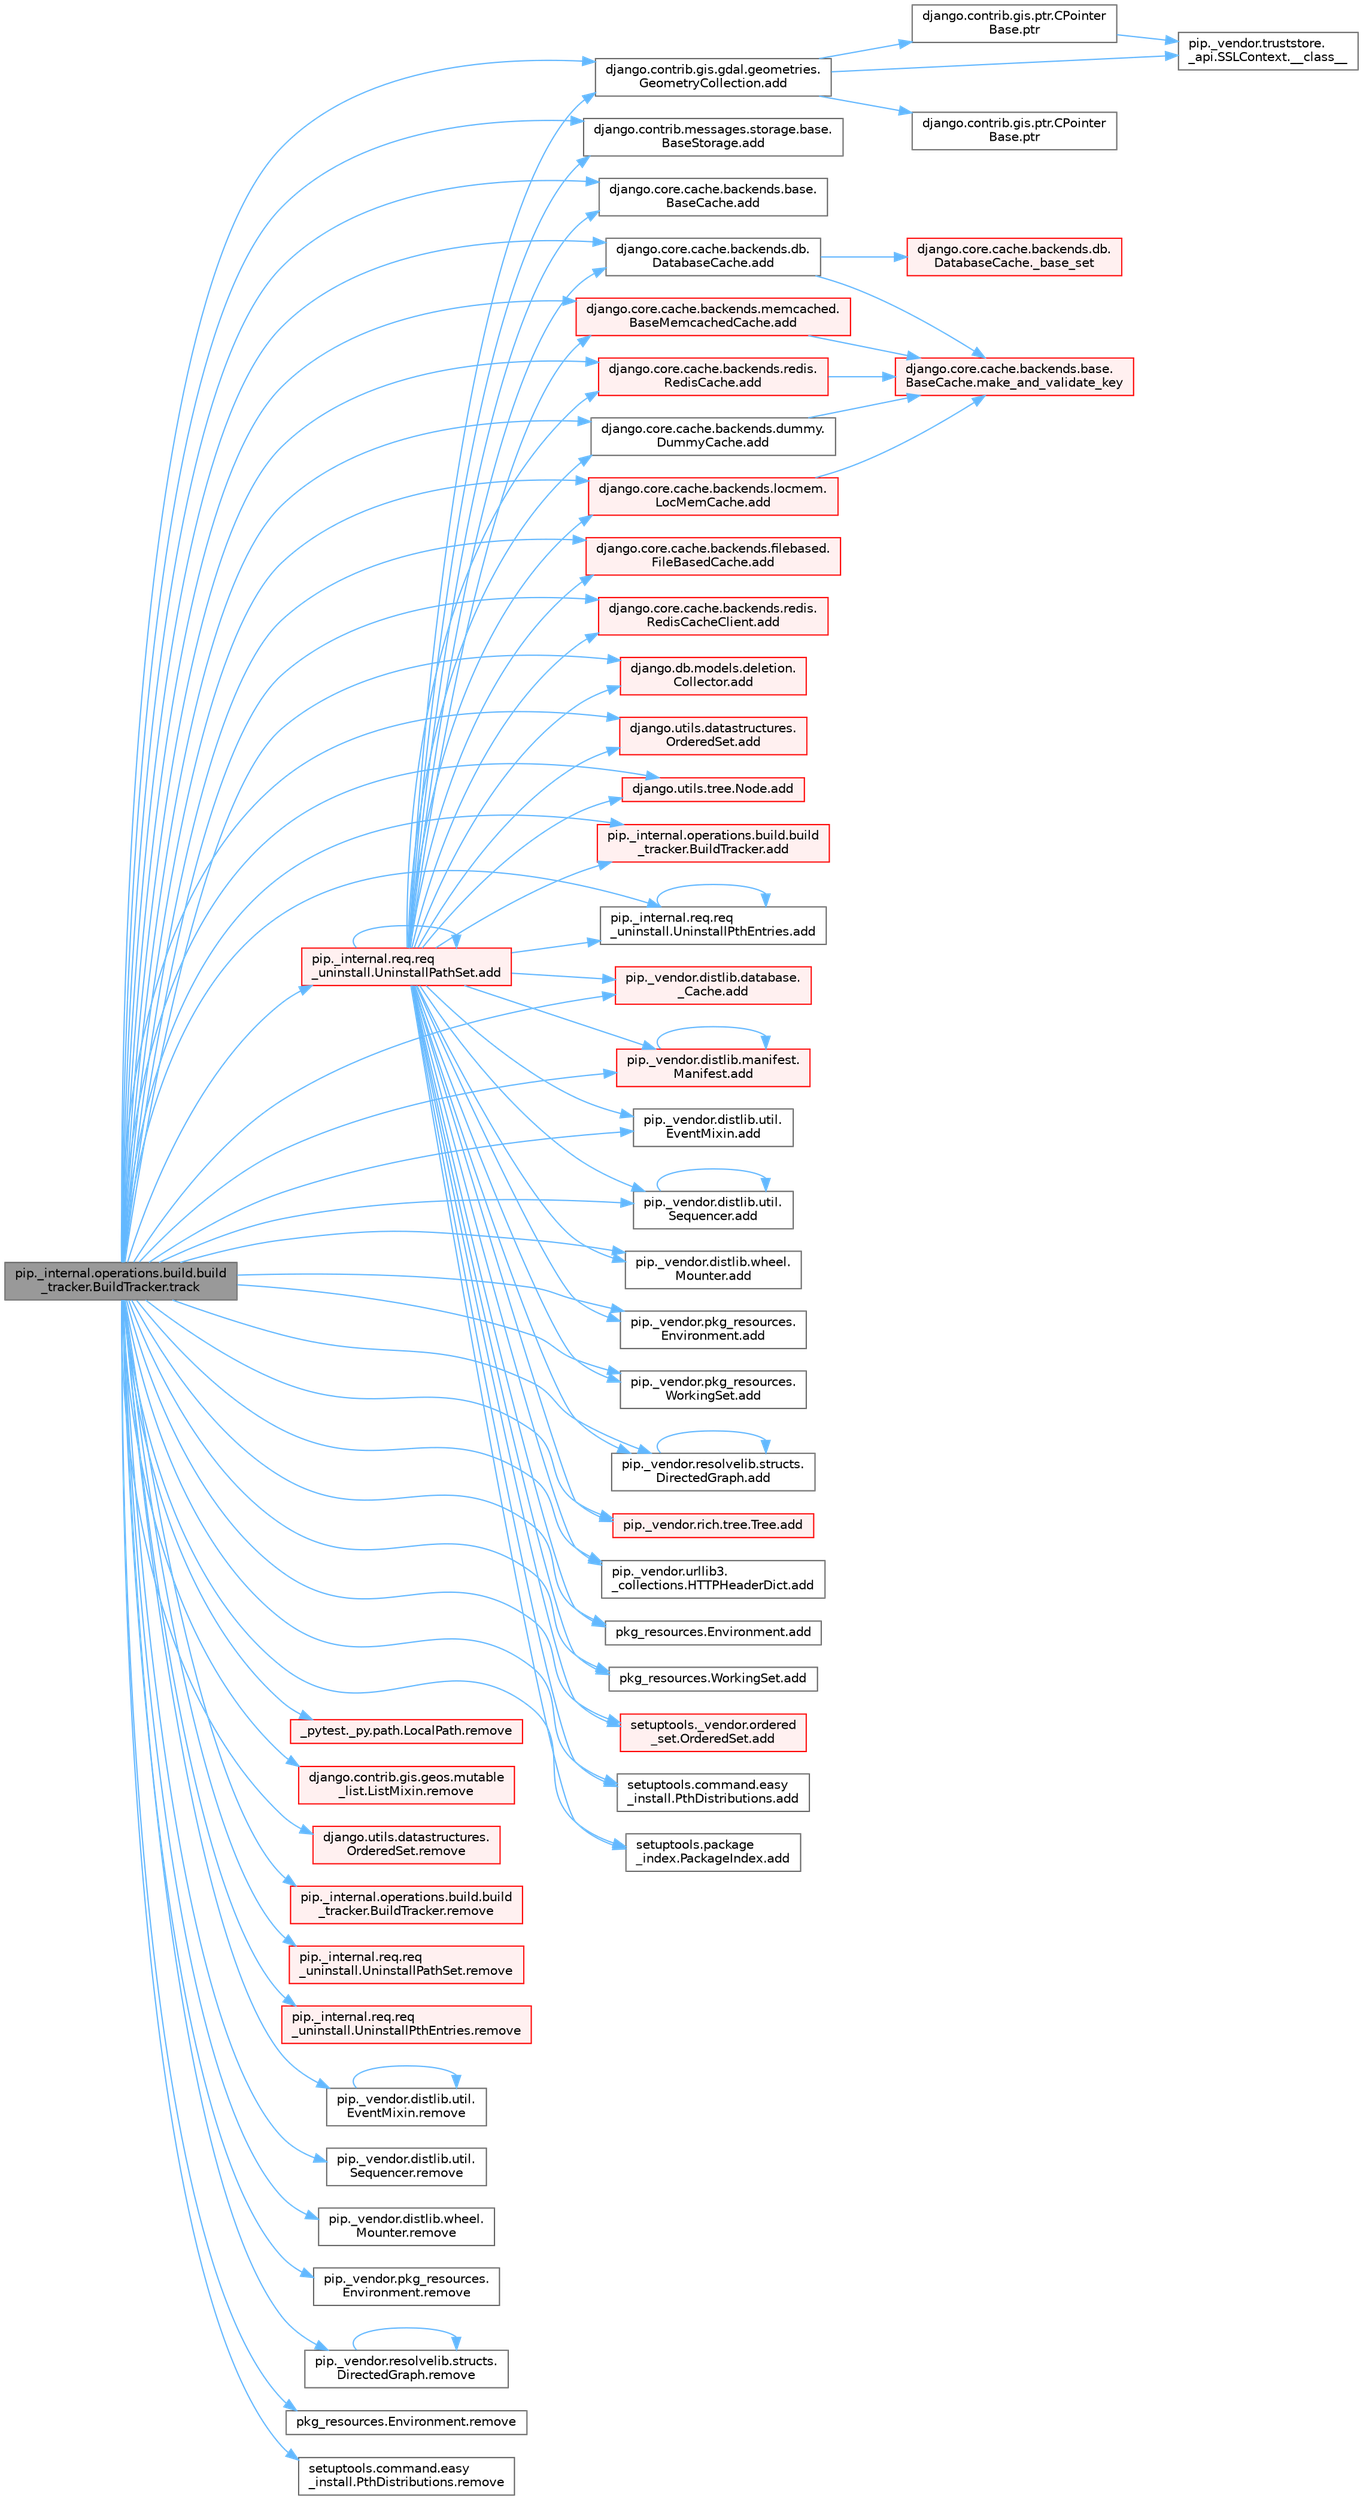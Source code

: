 digraph "pip._internal.operations.build.build_tracker.BuildTracker.track"
{
 // LATEX_PDF_SIZE
  bgcolor="transparent";
  edge [fontname=Helvetica,fontsize=10,labelfontname=Helvetica,labelfontsize=10];
  node [fontname=Helvetica,fontsize=10,shape=box,height=0.2,width=0.4];
  rankdir="LR";
  Node1 [id="Node000001",label="pip._internal.operations.build.build\l_tracker.BuildTracker.track",height=0.2,width=0.4,color="gray40", fillcolor="grey60", style="filled", fontcolor="black",tooltip=" "];
  Node1 -> Node2 [id="edge1_Node000001_Node000002",color="steelblue1",style="solid",tooltip=" "];
  Node2 [id="Node000002",label="django.contrib.gis.gdal.geometries.\lGeometryCollection.add",height=0.2,width=0.4,color="grey40", fillcolor="white", style="filled",URL="$classdjango_1_1contrib_1_1gis_1_1gdal_1_1geometries_1_1_geometry_collection.html#a00c1825a411d244c854762b413ff996c",tooltip=" "];
  Node2 -> Node3 [id="edge2_Node000002_Node000003",color="steelblue1",style="solid",tooltip=" "];
  Node3 [id="Node000003",label="pip._vendor.truststore.\l_api.SSLContext.__class__",height=0.2,width=0.4,color="grey40", fillcolor="white", style="filled",URL="$classpip_1_1__vendor_1_1truststore_1_1__api_1_1_s_s_l_context.html#a530861514f31eabaa3f513557d6e66de",tooltip=" "];
  Node2 -> Node4 [id="edge3_Node000002_Node000004",color="steelblue1",style="solid",tooltip=" "];
  Node4 [id="Node000004",label="django.contrib.gis.ptr.CPointer\lBase.ptr",height=0.2,width=0.4,color="grey40", fillcolor="white", style="filled",URL="$classdjango_1_1contrib_1_1gis_1_1ptr_1_1_c_pointer_base.html#a55873c889d27c42497c5a832c24e041b",tooltip=" "];
  Node4 -> Node3 [id="edge4_Node000004_Node000003",color="steelblue1",style="solid",tooltip=" "];
  Node2 -> Node5 [id="edge5_Node000002_Node000005",color="steelblue1",style="solid",tooltip=" "];
  Node5 [id="Node000005",label="django.contrib.gis.ptr.CPointer\lBase.ptr",height=0.2,width=0.4,color="grey40", fillcolor="white", style="filled",URL="$classdjango_1_1contrib_1_1gis_1_1ptr_1_1_c_pointer_base.html#a73d2e45828ab4d985549c571852996fa",tooltip=" "];
  Node1 -> Node6 [id="edge6_Node000001_Node000006",color="steelblue1",style="solid",tooltip=" "];
  Node6 [id="Node000006",label="django.contrib.messages.storage.base.\lBaseStorage.add",height=0.2,width=0.4,color="grey40", fillcolor="white", style="filled",URL="$classdjango_1_1contrib_1_1messages_1_1storage_1_1base_1_1_base_storage.html#aafc1151a94b34b80803c99d883ca268c",tooltip=" "];
  Node1 -> Node7 [id="edge7_Node000001_Node000007",color="steelblue1",style="solid",tooltip=" "];
  Node7 [id="Node000007",label="django.core.cache.backends.base.\lBaseCache.add",height=0.2,width=0.4,color="grey40", fillcolor="white", style="filled",URL="$classdjango_1_1core_1_1cache_1_1backends_1_1base_1_1_base_cache.html#ab0cdee68050102665043193640ac006c",tooltip=" "];
  Node1 -> Node8 [id="edge8_Node000001_Node000008",color="steelblue1",style="solid",tooltip=" "];
  Node8 [id="Node000008",label="django.core.cache.backends.db.\lDatabaseCache.add",height=0.2,width=0.4,color="grey40", fillcolor="white", style="filled",URL="$classdjango_1_1core_1_1cache_1_1backends_1_1db_1_1_database_cache.html#a6196dda2bfd9eca834ecd81a7a217ec4",tooltip=" "];
  Node8 -> Node9 [id="edge9_Node000008_Node000009",color="steelblue1",style="solid",tooltip=" "];
  Node9 [id="Node000009",label="django.core.cache.backends.db.\lDatabaseCache._base_set",height=0.2,width=0.4,color="red", fillcolor="#FFF0F0", style="filled",URL="$classdjango_1_1core_1_1cache_1_1backends_1_1db_1_1_database_cache.html#a5a74e2110e88f8da063c0d32789104ab",tooltip=" "];
  Node8 -> Node13 [id="edge10_Node000008_Node000013",color="steelblue1",style="solid",tooltip=" "];
  Node13 [id="Node000013",label="django.core.cache.backends.base.\lBaseCache.make_and_validate_key",height=0.2,width=0.4,color="red", fillcolor="#FFF0F0", style="filled",URL="$classdjango_1_1core_1_1cache_1_1backends_1_1base_1_1_base_cache.html#a167e3a6c65f782f011f4a0f4da30d4f5",tooltip=" "];
  Node1 -> Node2423 [id="edge11_Node000001_Node002423",color="steelblue1",style="solid",tooltip=" "];
  Node2423 [id="Node002423",label="django.core.cache.backends.dummy.\lDummyCache.add",height=0.2,width=0.4,color="grey40", fillcolor="white", style="filled",URL="$classdjango_1_1core_1_1cache_1_1backends_1_1dummy_1_1_dummy_cache.html#adc04a4b63e4c6a4f61c832f87b9231ed",tooltip=" "];
  Node2423 -> Node13 [id="edge12_Node002423_Node000013",color="steelblue1",style="solid",tooltip=" "];
  Node1 -> Node2424 [id="edge13_Node000001_Node002424",color="steelblue1",style="solid",tooltip=" "];
  Node2424 [id="Node002424",label="django.core.cache.backends.filebased.\lFileBasedCache.add",height=0.2,width=0.4,color="red", fillcolor="#FFF0F0", style="filled",URL="$classdjango_1_1core_1_1cache_1_1backends_1_1filebased_1_1_file_based_cache.html#a2f380fb404bde29c82c6169465ee1391",tooltip=" "];
  Node1 -> Node2511 [id="edge14_Node000001_Node002511",color="steelblue1",style="solid",tooltip=" "];
  Node2511 [id="Node002511",label="django.core.cache.backends.locmem.\lLocMemCache.add",height=0.2,width=0.4,color="red", fillcolor="#FFF0F0", style="filled",URL="$classdjango_1_1core_1_1cache_1_1backends_1_1locmem_1_1_loc_mem_cache.html#a6c454b0a21a7ef56bac23c2c47a767a9",tooltip=" "];
  Node2511 -> Node13 [id="edge15_Node002511_Node000013",color="steelblue1",style="solid",tooltip=" "];
  Node1 -> Node2512 [id="edge16_Node000001_Node002512",color="steelblue1",style="solid",tooltip=" "];
  Node2512 [id="Node002512",label="django.core.cache.backends.memcached.\lBaseMemcachedCache.add",height=0.2,width=0.4,color="red", fillcolor="#FFF0F0", style="filled",URL="$classdjango_1_1core_1_1cache_1_1backends_1_1memcached_1_1_base_memcached_cache.html#a1d7675623ea665a0ee0748173eeb0a38",tooltip=" "];
  Node2512 -> Node13 [id="edge17_Node002512_Node000013",color="steelblue1",style="solid",tooltip=" "];
  Node1 -> Node2513 [id="edge18_Node000001_Node002513",color="steelblue1",style="solid",tooltip=" "];
  Node2513 [id="Node002513",label="django.core.cache.backends.redis.\lRedisCache.add",height=0.2,width=0.4,color="red", fillcolor="#FFF0F0", style="filled",URL="$classdjango_1_1core_1_1cache_1_1backends_1_1redis_1_1_redis_cache.html#a5d4d6507b2a2647f876da5c964cb73c2",tooltip=" "];
  Node2513 -> Node13 [id="edge19_Node002513_Node000013",color="steelblue1",style="solid",tooltip=" "];
  Node1 -> Node2514 [id="edge20_Node000001_Node002514",color="steelblue1",style="solid",tooltip=" "];
  Node2514 [id="Node002514",label="django.core.cache.backends.redis.\lRedisCacheClient.add",height=0.2,width=0.4,color="red", fillcolor="#FFF0F0", style="filled",URL="$classdjango_1_1core_1_1cache_1_1backends_1_1redis_1_1_redis_cache_client.html#a38d58b9a92fa6243e62635c678251410",tooltip=" "];
  Node1 -> Node2515 [id="edge21_Node000001_Node002515",color="steelblue1",style="solid",tooltip=" "];
  Node2515 [id="Node002515",label="django.db.models.deletion.\lCollector.add",height=0.2,width=0.4,color="red", fillcolor="#FFF0F0", style="filled",URL="$classdjango_1_1db_1_1models_1_1deletion_1_1_collector.html#a92a25e9aef2930eb72e650f4e05abd18",tooltip=" "];
  Node1 -> Node2522 [id="edge22_Node000001_Node002522",color="steelblue1",style="solid",tooltip=" "];
  Node2522 [id="Node002522",label="django.utils.datastructures.\lOrderedSet.add",height=0.2,width=0.4,color="red", fillcolor="#FFF0F0", style="filled",URL="$classdjango_1_1utils_1_1datastructures_1_1_ordered_set.html#a33eaf365502a80c096ab49dcf92422dc",tooltip=" "];
  Node1 -> Node2524 [id="edge23_Node000001_Node002524",color="steelblue1",style="solid",tooltip=" "];
  Node2524 [id="Node002524",label="django.utils.tree.Node.add",height=0.2,width=0.4,color="red", fillcolor="#FFF0F0", style="filled",URL="$classdjango_1_1utils_1_1tree_1_1_node.html#a2c883d105b5c9cfd32bff72c7469f18c",tooltip=" "];
  Node1 -> Node2679 [id="edge24_Node000001_Node002679",color="steelblue1",style="solid",tooltip=" "];
  Node2679 [id="Node002679",label="pip._internal.operations.build.build\l_tracker.BuildTracker.add",height=0.2,width=0.4,color="red", fillcolor="#FFF0F0", style="filled",URL="$classpip_1_1__internal_1_1operations_1_1build_1_1build__tracker_1_1_build_tracker.html#ab715bc8c19ab37450a739be4e72cecf9",tooltip=" "];
  Node1 -> Node2681 [id="edge25_Node000001_Node002681",color="steelblue1",style="solid",tooltip=" "];
  Node2681 [id="Node002681",label="pip._internal.req.req\l_uninstall.UninstallPathSet.add",height=0.2,width=0.4,color="red", fillcolor="#FFF0F0", style="filled",URL="$classpip_1_1__internal_1_1req_1_1req__uninstall_1_1_uninstall_path_set.html#ad34a919f45b9c89e6b0d59ec0d24ba4c",tooltip=" "];
  Node2681 -> Node2 [id="edge26_Node002681_Node000002",color="steelblue1",style="solid",tooltip=" "];
  Node2681 -> Node6 [id="edge27_Node002681_Node000006",color="steelblue1",style="solid",tooltip=" "];
  Node2681 -> Node7 [id="edge28_Node002681_Node000007",color="steelblue1",style="solid",tooltip=" "];
  Node2681 -> Node8 [id="edge29_Node002681_Node000008",color="steelblue1",style="solid",tooltip=" "];
  Node2681 -> Node2423 [id="edge30_Node002681_Node002423",color="steelblue1",style="solid",tooltip=" "];
  Node2681 -> Node2424 [id="edge31_Node002681_Node002424",color="steelblue1",style="solid",tooltip=" "];
  Node2681 -> Node2511 [id="edge32_Node002681_Node002511",color="steelblue1",style="solid",tooltip=" "];
  Node2681 -> Node2512 [id="edge33_Node002681_Node002512",color="steelblue1",style="solid",tooltip=" "];
  Node2681 -> Node2513 [id="edge34_Node002681_Node002513",color="steelblue1",style="solid",tooltip=" "];
  Node2681 -> Node2514 [id="edge35_Node002681_Node002514",color="steelblue1",style="solid",tooltip=" "];
  Node2681 -> Node2515 [id="edge36_Node002681_Node002515",color="steelblue1",style="solid",tooltip=" "];
  Node2681 -> Node2522 [id="edge37_Node002681_Node002522",color="steelblue1",style="solid",tooltip=" "];
  Node2681 -> Node2524 [id="edge38_Node002681_Node002524",color="steelblue1",style="solid",tooltip=" "];
  Node2681 -> Node2679 [id="edge39_Node002681_Node002679",color="steelblue1",style="solid",tooltip=" "];
  Node2681 -> Node2681 [id="edge40_Node002681_Node002681",color="steelblue1",style="solid",tooltip=" "];
  Node2681 -> Node2683 [id="edge41_Node002681_Node002683",color="steelblue1",style="solid",tooltip=" "];
  Node2683 [id="Node002683",label="pip._internal.req.req\l_uninstall.UninstallPthEntries.add",height=0.2,width=0.4,color="grey40", fillcolor="white", style="filled",URL="$classpip_1_1__internal_1_1req_1_1req__uninstall_1_1_uninstall_pth_entries.html#a546056a6e92dc6cb8ce9606ec9f1b5a4",tooltip=" "];
  Node2683 -> Node2683 [id="edge42_Node002683_Node002683",color="steelblue1",style="solid",tooltip=" "];
  Node2681 -> Node2684 [id="edge43_Node002681_Node002684",color="steelblue1",style="solid",tooltip=" "];
  Node2684 [id="Node002684",label="pip._vendor.distlib.database.\l_Cache.add",height=0.2,width=0.4,color="red", fillcolor="#FFF0F0", style="filled",URL="$classpip_1_1__vendor_1_1distlib_1_1database_1_1___cache.html#a9d96a00152b11f1163cd2cdf6626ae08",tooltip=" "];
  Node2681 -> Node2685 [id="edge44_Node002681_Node002685",color="steelblue1",style="solid",tooltip=" "];
  Node2685 [id="Node002685",label="pip._vendor.distlib.manifest.\lManifest.add",height=0.2,width=0.4,color="red", fillcolor="#FFF0F0", style="filled",URL="$classpip_1_1__vendor_1_1distlib_1_1manifest_1_1_manifest.html#aae84ea0f83bcc2cbb7d5a31fc767120f",tooltip=" "];
  Node2685 -> Node2685 [id="edge45_Node002685_Node002685",color="steelblue1",style="solid",tooltip=" "];
  Node2681 -> Node2686 [id="edge46_Node002681_Node002686",color="steelblue1",style="solid",tooltip=" "];
  Node2686 [id="Node002686",label="pip._vendor.distlib.util.\lEventMixin.add",height=0.2,width=0.4,color="grey40", fillcolor="white", style="filled",URL="$classpip_1_1__vendor_1_1distlib_1_1util_1_1_event_mixin.html#a08e7bf16aa30d157f0879890c62d20c8",tooltip=" "];
  Node2681 -> Node2687 [id="edge47_Node002681_Node002687",color="steelblue1",style="solid",tooltip=" "];
  Node2687 [id="Node002687",label="pip._vendor.distlib.util.\lSequencer.add",height=0.2,width=0.4,color="grey40", fillcolor="white", style="filled",URL="$classpip_1_1__vendor_1_1distlib_1_1util_1_1_sequencer.html#abc5c74b71733d607b27145f851f96232",tooltip=" "];
  Node2687 -> Node2687 [id="edge48_Node002687_Node002687",color="steelblue1",style="solid",tooltip=" "];
  Node2681 -> Node2688 [id="edge49_Node002681_Node002688",color="steelblue1",style="solid",tooltip=" "];
  Node2688 [id="Node002688",label="pip._vendor.distlib.wheel.\lMounter.add",height=0.2,width=0.4,color="grey40", fillcolor="white", style="filled",URL="$classpip_1_1__vendor_1_1distlib_1_1wheel_1_1_mounter.html#a936dc4caa942012ae36c957beb9dc3d8",tooltip=" "];
  Node2681 -> Node2689 [id="edge50_Node002681_Node002689",color="steelblue1",style="solid",tooltip=" "];
  Node2689 [id="Node002689",label="pip._vendor.pkg_resources.\lEnvironment.add",height=0.2,width=0.4,color="grey40", fillcolor="white", style="filled",URL="$classpip_1_1__vendor_1_1pkg__resources_1_1_environment.html#a3d66d3d91211d8c3c752a66cf12e029f",tooltip=" "];
  Node2681 -> Node2690 [id="edge51_Node002681_Node002690",color="steelblue1",style="solid",tooltip=" "];
  Node2690 [id="Node002690",label="pip._vendor.pkg_resources.\lWorkingSet.add",height=0.2,width=0.4,color="grey40", fillcolor="white", style="filled",URL="$classpip_1_1__vendor_1_1pkg__resources_1_1_working_set.html#aa27584804879f49ccbe8514a1b5ac720",tooltip=" "];
  Node2681 -> Node2691 [id="edge52_Node002681_Node002691",color="steelblue1",style="solid",tooltip=" "];
  Node2691 [id="Node002691",label="pip._vendor.resolvelib.structs.\lDirectedGraph.add",height=0.2,width=0.4,color="grey40", fillcolor="white", style="filled",URL="$classpip_1_1__vendor_1_1resolvelib_1_1structs_1_1_directed_graph.html#a9914305871e440834c7ef97855d0613a",tooltip=" "];
  Node2691 -> Node2691 [id="edge53_Node002691_Node002691",color="steelblue1",style="solid",tooltip=" "];
  Node2681 -> Node2692 [id="edge54_Node002681_Node002692",color="steelblue1",style="solid",tooltip=" "];
  Node2692 [id="Node002692",label="pip._vendor.rich.tree.Tree.add",height=0.2,width=0.4,color="red", fillcolor="#FFF0F0", style="filled",URL="$classpip_1_1__vendor_1_1rich_1_1tree_1_1_tree.html#a0ce550864757b1ee2756237b6e754aae",tooltip=" "];
  Node2681 -> Node2703 [id="edge55_Node002681_Node002703",color="steelblue1",style="solid",tooltip=" "];
  Node2703 [id="Node002703",label="pip._vendor.urllib3.\l_collections.HTTPHeaderDict.add",height=0.2,width=0.4,color="grey40", fillcolor="white", style="filled",URL="$classpip_1_1__vendor_1_1urllib3_1_1__collections_1_1_h_t_t_p_header_dict.html#afa878703711db0b5574907394e9aad06",tooltip=" "];
  Node2681 -> Node2704 [id="edge56_Node002681_Node002704",color="steelblue1",style="solid",tooltip=" "];
  Node2704 [id="Node002704",label="pkg_resources.Environment.add",height=0.2,width=0.4,color="grey40", fillcolor="white", style="filled",URL="$classpkg__resources_1_1_environment.html#af53dfe91f661d6222642c703059b1f4a",tooltip=" "];
  Node2681 -> Node2705 [id="edge57_Node002681_Node002705",color="steelblue1",style="solid",tooltip=" "];
  Node2705 [id="Node002705",label="pkg_resources.WorkingSet.add",height=0.2,width=0.4,color="grey40", fillcolor="white", style="filled",URL="$classpkg__resources_1_1_working_set.html#a9f47f5cc8b378c21108130e93dc5f877",tooltip=" "];
  Node2681 -> Node2706 [id="edge58_Node002681_Node002706",color="steelblue1",style="solid",tooltip=" "];
  Node2706 [id="Node002706",label="setuptools._vendor.ordered\l_set.OrderedSet.add",height=0.2,width=0.4,color="red", fillcolor="#FFF0F0", style="filled",URL="$classsetuptools_1_1__vendor_1_1ordered__set_1_1_ordered_set.html#a89b420a1836292f0417c8c86fa2bfe55",tooltip=" "];
  Node2681 -> Node2707 [id="edge59_Node002681_Node002707",color="steelblue1",style="solid",tooltip=" "];
  Node2707 [id="Node002707",label="setuptools.command.easy\l_install.PthDistributions.add",height=0.2,width=0.4,color="grey40", fillcolor="white", style="filled",URL="$classsetuptools_1_1command_1_1easy__install_1_1_pth_distributions.html#a91a3ab7cd55167132b4b83cf307b0963",tooltip=" "];
  Node2681 -> Node2708 [id="edge60_Node002681_Node002708",color="steelblue1",style="solid",tooltip=" "];
  Node2708 [id="Node002708",label="setuptools.package\l_index.PackageIndex.add",height=0.2,width=0.4,color="grey40", fillcolor="white", style="filled",URL="$classsetuptools_1_1package__index_1_1_package_index.html#a29c726894443e4ccd6146ba50f11e05d",tooltip=" "];
  Node1 -> Node2683 [id="edge61_Node000001_Node002683",color="steelblue1",style="solid",tooltip=" "];
  Node1 -> Node2684 [id="edge62_Node000001_Node002684",color="steelblue1",style="solid",tooltip=" "];
  Node1 -> Node2685 [id="edge63_Node000001_Node002685",color="steelblue1",style="solid",tooltip=" "];
  Node1 -> Node2686 [id="edge64_Node000001_Node002686",color="steelblue1",style="solid",tooltip=" "];
  Node1 -> Node2687 [id="edge65_Node000001_Node002687",color="steelblue1",style="solid",tooltip=" "];
  Node1 -> Node2688 [id="edge66_Node000001_Node002688",color="steelblue1",style="solid",tooltip=" "];
  Node1 -> Node2689 [id="edge67_Node000001_Node002689",color="steelblue1",style="solid",tooltip=" "];
  Node1 -> Node2690 [id="edge68_Node000001_Node002690",color="steelblue1",style="solid",tooltip=" "];
  Node1 -> Node2691 [id="edge69_Node000001_Node002691",color="steelblue1",style="solid",tooltip=" "];
  Node1 -> Node2692 [id="edge70_Node000001_Node002692",color="steelblue1",style="solid",tooltip=" "];
  Node1 -> Node2703 [id="edge71_Node000001_Node002703",color="steelblue1",style="solid",tooltip=" "];
  Node1 -> Node2704 [id="edge72_Node000001_Node002704",color="steelblue1",style="solid",tooltip=" "];
  Node1 -> Node2705 [id="edge73_Node000001_Node002705",color="steelblue1",style="solid",tooltip=" "];
  Node1 -> Node2706 [id="edge74_Node000001_Node002706",color="steelblue1",style="solid",tooltip=" "];
  Node1 -> Node2707 [id="edge75_Node000001_Node002707",color="steelblue1",style="solid",tooltip=" "];
  Node1 -> Node2708 [id="edge76_Node000001_Node002708",color="steelblue1",style="solid",tooltip=" "];
  Node1 -> Node4526 [id="edge77_Node000001_Node004526",color="steelblue1",style="solid",tooltip=" "];
  Node4526 [id="Node004526",label="_pytest._py.path.LocalPath.remove",height=0.2,width=0.4,color="red", fillcolor="#FFF0F0", style="filled",URL="$class__pytest_1_1__py_1_1path_1_1_local_path.html#ab03c51c4d1c02d97ecc0249f7d270d2c",tooltip=" "];
  Node1 -> Node4528 [id="edge78_Node000001_Node004528",color="steelblue1",style="solid",tooltip=" "];
  Node4528 [id="Node004528",label="django.contrib.gis.geos.mutable\l_list.ListMixin.remove",height=0.2,width=0.4,color="red", fillcolor="#FFF0F0", style="filled",URL="$classdjango_1_1contrib_1_1gis_1_1geos_1_1mutable__list_1_1_list_mixin.html#ade74af9abc20e0c859f0e17a689947b7",tooltip=" "];
  Node1 -> Node4529 [id="edge79_Node000001_Node004529",color="steelblue1",style="solid",tooltip=" "];
  Node4529 [id="Node004529",label="django.utils.datastructures.\lOrderedSet.remove",height=0.2,width=0.4,color="red", fillcolor="#FFF0F0", style="filled",URL="$classdjango_1_1utils_1_1datastructures_1_1_ordered_set.html#a703b26ca13e1d0412a6981f9327dfad6",tooltip=" "];
  Node1 -> Node4530 [id="edge80_Node000001_Node004530",color="steelblue1",style="solid",tooltip=" "];
  Node4530 [id="Node004530",label="pip._internal.operations.build.build\l_tracker.BuildTracker.remove",height=0.2,width=0.4,color="red", fillcolor="#FFF0F0", style="filled",URL="$classpip_1_1__internal_1_1operations_1_1build_1_1build__tracker_1_1_build_tracker.html#ab7fc92eefa4547345dade100ba40c87d",tooltip=" "];
  Node1 -> Node4531 [id="edge81_Node000001_Node004531",color="steelblue1",style="solid",tooltip=" "];
  Node4531 [id="Node004531",label="pip._internal.req.req\l_uninstall.UninstallPathSet.remove",height=0.2,width=0.4,color="red", fillcolor="#FFF0F0", style="filled",URL="$classpip_1_1__internal_1_1req_1_1req__uninstall_1_1_uninstall_path_set.html#aa3b856eaea9fc5f93226cc788adc8d04",tooltip=" "];
  Node1 -> Node4536 [id="edge82_Node000001_Node004536",color="steelblue1",style="solid",tooltip=" "];
  Node4536 [id="Node004536",label="pip._internal.req.req\l_uninstall.UninstallPthEntries.remove",height=0.2,width=0.4,color="red", fillcolor="#FFF0F0", style="filled",URL="$classpip_1_1__internal_1_1req_1_1req__uninstall_1_1_uninstall_pth_entries.html#abc6207d7c971076b788c476316aacfc2",tooltip=" "];
  Node1 -> Node4537 [id="edge83_Node000001_Node004537",color="steelblue1",style="solid",tooltip=" "];
  Node4537 [id="Node004537",label="pip._vendor.distlib.util.\lEventMixin.remove",height=0.2,width=0.4,color="grey40", fillcolor="white", style="filled",URL="$classpip_1_1__vendor_1_1distlib_1_1util_1_1_event_mixin.html#abb0556ba3ee6d7674c09aec0b1c8f3f7",tooltip=" "];
  Node4537 -> Node4537 [id="edge84_Node004537_Node004537",color="steelblue1",style="solid",tooltip=" "];
  Node1 -> Node4538 [id="edge85_Node000001_Node004538",color="steelblue1",style="solid",tooltip=" "];
  Node4538 [id="Node004538",label="pip._vendor.distlib.util.\lSequencer.remove",height=0.2,width=0.4,color="grey40", fillcolor="white", style="filled",URL="$classpip_1_1__vendor_1_1distlib_1_1util_1_1_sequencer.html#a4d7071fd05b423856439d10013cf8cf8",tooltip=" "];
  Node1 -> Node4539 [id="edge86_Node000001_Node004539",color="steelblue1",style="solid",tooltip=" "];
  Node4539 [id="Node004539",label="pip._vendor.distlib.wheel.\lMounter.remove",height=0.2,width=0.4,color="grey40", fillcolor="white", style="filled",URL="$classpip_1_1__vendor_1_1distlib_1_1wheel_1_1_mounter.html#abc2573efd09fa1f5f1df3816b2b0fad2",tooltip=" "];
  Node1 -> Node4540 [id="edge87_Node000001_Node004540",color="steelblue1",style="solid",tooltip=" "];
  Node4540 [id="Node004540",label="pip._vendor.pkg_resources.\lEnvironment.remove",height=0.2,width=0.4,color="grey40", fillcolor="white", style="filled",URL="$classpip_1_1__vendor_1_1pkg__resources_1_1_environment.html#ae59b77f85252a72d5f39535e4e276aff",tooltip=" "];
  Node1 -> Node4541 [id="edge88_Node000001_Node004541",color="steelblue1",style="solid",tooltip=" "];
  Node4541 [id="Node004541",label="pip._vendor.resolvelib.structs.\lDirectedGraph.remove",height=0.2,width=0.4,color="grey40", fillcolor="white", style="filled",URL="$classpip_1_1__vendor_1_1resolvelib_1_1structs_1_1_directed_graph.html#a9414a435f991ef48516fd5efeff88f6b",tooltip=" "];
  Node4541 -> Node4541 [id="edge89_Node004541_Node004541",color="steelblue1",style="solid",tooltip=" "];
  Node1 -> Node4542 [id="edge90_Node000001_Node004542",color="steelblue1",style="solid",tooltip=" "];
  Node4542 [id="Node004542",label="pkg_resources.Environment.remove",height=0.2,width=0.4,color="grey40", fillcolor="white", style="filled",URL="$classpkg__resources_1_1_environment.html#a7dbae5b045dd9cfb436808da0100f335",tooltip=" "];
  Node1 -> Node4543 [id="edge91_Node000001_Node004543",color="steelblue1",style="solid",tooltip=" "];
  Node4543 [id="Node004543",label="setuptools.command.easy\l_install.PthDistributions.remove",height=0.2,width=0.4,color="grey40", fillcolor="white", style="filled",URL="$classsetuptools_1_1command_1_1easy__install_1_1_pth_distributions.html#a987093972f1a2a65c7eeb8804b2685c2",tooltip=" "];
}
